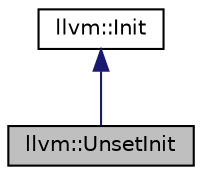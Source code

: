 digraph "llvm::UnsetInit"
{
 // LATEX_PDF_SIZE
  bgcolor="transparent";
  edge [fontname="Helvetica",fontsize="10",labelfontname="Helvetica",labelfontsize="10"];
  node [fontname="Helvetica",fontsize="10",shape=record];
  Node1 [label="llvm::UnsetInit",height=0.2,width=0.4,color="black", fillcolor="grey75", style="filled", fontcolor="black",tooltip="'?' - Represents an uninitialized value."];
  Node2 -> Node1 [dir="back",color="midnightblue",fontsize="10",style="solid",fontname="Helvetica"];
  Node2 [label="llvm::Init",height=0.2,width=0.4,color="black",URL="$classllvm_1_1Init.html",tooltip=" "];
}
